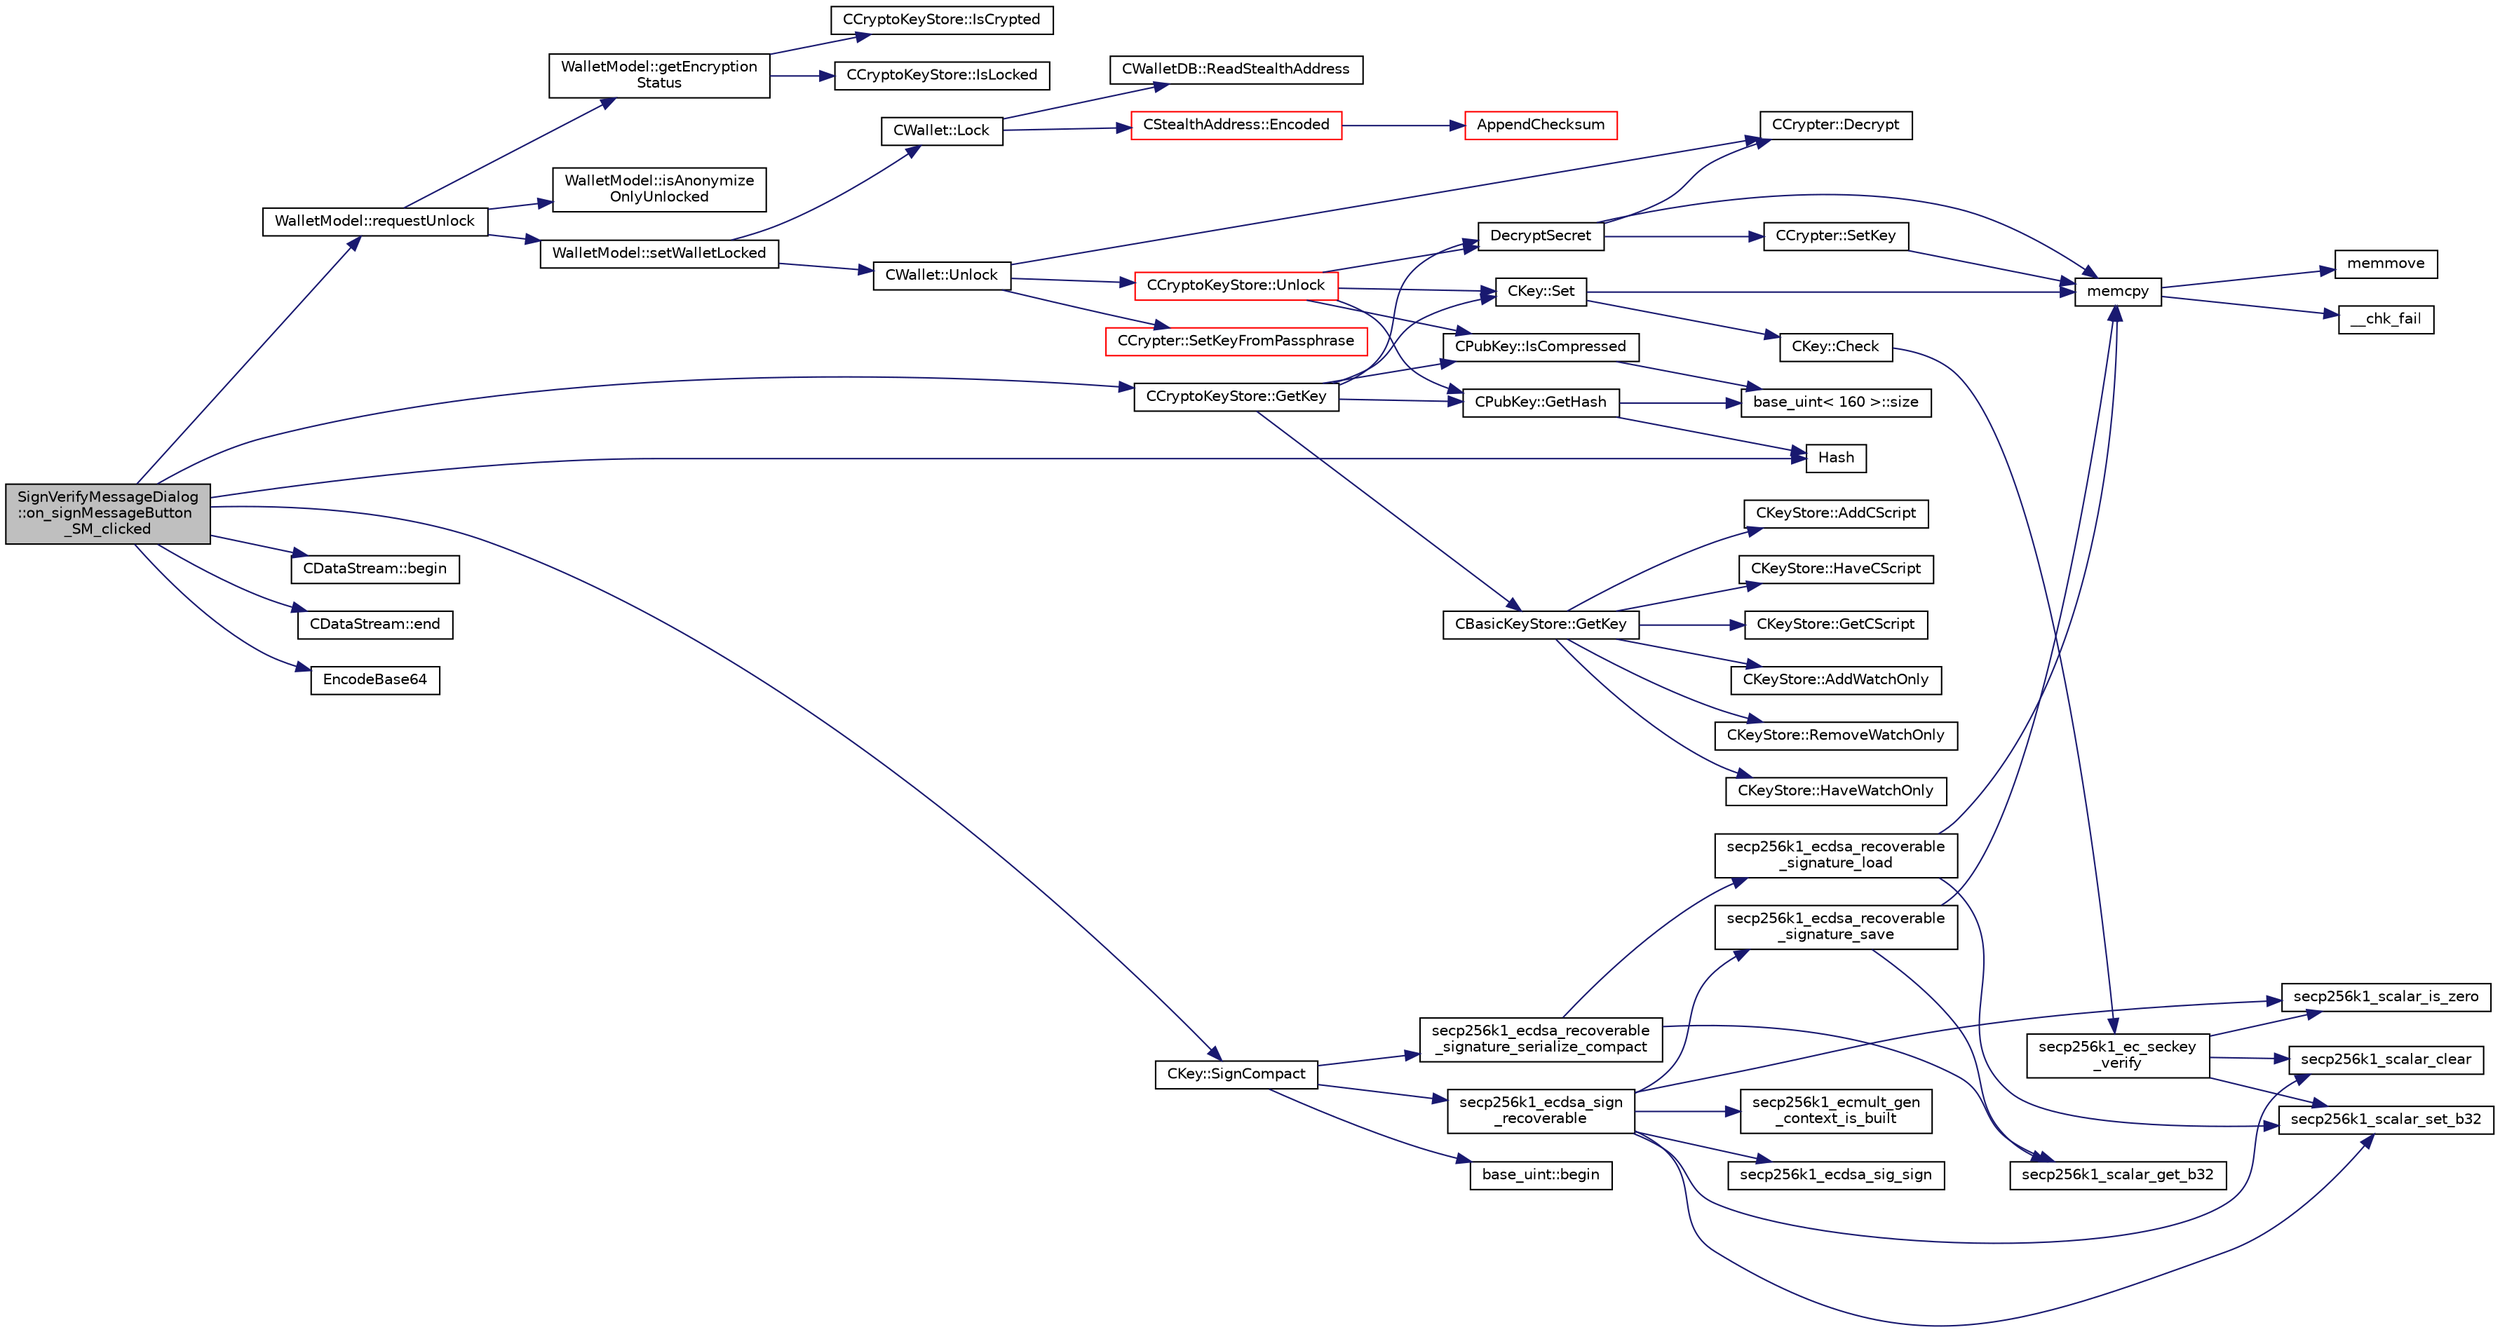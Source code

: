 digraph "SignVerifyMessageDialog::on_signMessageButton_SM_clicked"
{
  edge [fontname="Helvetica",fontsize="10",labelfontname="Helvetica",labelfontsize="10"];
  node [fontname="Helvetica",fontsize="10",shape=record];
  rankdir="LR";
  Node41 [label="SignVerifyMessageDialog\l::on_signMessageButton\l_SM_clicked",height=0.2,width=0.4,color="black", fillcolor="grey75", style="filled", fontcolor="black"];
  Node41 -> Node42 [color="midnightblue",fontsize="10",style="solid",fontname="Helvetica"];
  Node42 [label="WalletModel::requestUnlock",height=0.2,width=0.4,color="black", fillcolor="white", style="filled",URL="$d4/d27/class_wallet_model.html#ae98eaede9493625ce778a0a873b3d124"];
  Node42 -> Node43 [color="midnightblue",fontsize="10",style="solid",fontname="Helvetica"];
  Node43 [label="WalletModel::getEncryption\lStatus",height=0.2,width=0.4,color="black", fillcolor="white", style="filled",URL="$d4/d27/class_wallet_model.html#aa89632d2019414f2ab85674cd4d01398"];
  Node43 -> Node44 [color="midnightblue",fontsize="10",style="solid",fontname="Helvetica"];
  Node44 [label="CCryptoKeyStore::IsCrypted",height=0.2,width=0.4,color="black", fillcolor="white", style="filled",URL="$db/dad/class_c_crypto_key_store.html#acc8fed44366c98fb481333ca6e867088"];
  Node43 -> Node45 [color="midnightblue",fontsize="10",style="solid",fontname="Helvetica"];
  Node45 [label="CCryptoKeyStore::IsLocked",height=0.2,width=0.4,color="black", fillcolor="white", style="filled",URL="$db/dad/class_c_crypto_key_store.html#a52919fa284a3aa10f1b4bd6018b6dbee"];
  Node42 -> Node46 [color="midnightblue",fontsize="10",style="solid",fontname="Helvetica"];
  Node46 [label="WalletModel::isAnonymize\lOnlyUnlocked",height=0.2,width=0.4,color="black", fillcolor="white", style="filled",URL="$d4/d27/class_wallet_model.html#ad170da7fccb70726a4527d67c8f26340"];
  Node42 -> Node47 [color="midnightblue",fontsize="10",style="solid",fontname="Helvetica"];
  Node47 [label="WalletModel::setWalletLocked",height=0.2,width=0.4,color="black", fillcolor="white", style="filled",URL="$d4/d27/class_wallet_model.html#a5a8b65bfaecb0813d64c733f4f34f090"];
  Node47 -> Node48 [color="midnightblue",fontsize="10",style="solid",fontname="Helvetica"];
  Node48 [label="CWallet::Lock",height=0.2,width=0.4,color="black", fillcolor="white", style="filled",URL="$d2/de5/class_c_wallet.html#a0404b6bc1cb804aadc69b9902b52282a"];
  Node48 -> Node49 [color="midnightblue",fontsize="10",style="solid",fontname="Helvetica"];
  Node49 [label="CStealthAddress::Encoded",height=0.2,width=0.4,color="red", fillcolor="white", style="filled",URL="$d6/d37/class_c_stealth_address.html#a1318c3f56f64354f4c909380ba692c91"];
  Node49 -> Node50 [color="midnightblue",fontsize="10",style="solid",fontname="Helvetica"];
  Node50 [label="AppendChecksum",height=0.2,width=0.4,color="red", fillcolor="white", style="filled",URL="$db/d2d/stealth_8cpp.html#aa4f182dc0efd181cef81ca75ae960533"];
  Node48 -> Node53 [color="midnightblue",fontsize="10",style="solid",fontname="Helvetica"];
  Node53 [label="CWalletDB::ReadStealthAddress",height=0.2,width=0.4,color="black", fillcolor="white", style="filled",URL="$d4/d90/class_c_wallet_d_b.html#aebcc02069f91916c652d4e3e13be0f0b"];
  Node47 -> Node54 [color="midnightblue",fontsize="10",style="solid",fontname="Helvetica"];
  Node54 [label="CWallet::Unlock",height=0.2,width=0.4,color="black", fillcolor="white", style="filled",URL="$d2/de5/class_c_wallet.html#a654ae5a3a7c4c7c7bfd271f108781b40"];
  Node54 -> Node55 [color="midnightblue",fontsize="10",style="solid",fontname="Helvetica"];
  Node55 [label="CCrypter::SetKeyFromPassphrase",height=0.2,width=0.4,color="red", fillcolor="white", style="filled",URL="$d7/d89/class_c_crypter.html#a5368279e4a1549d3c1d15d8aa2179708"];
  Node54 -> Node57 [color="midnightblue",fontsize="10",style="solid",fontname="Helvetica"];
  Node57 [label="CCrypter::Decrypt",height=0.2,width=0.4,color="black", fillcolor="white", style="filled",URL="$d7/d89/class_c_crypter.html#a4dbabed4975d4435d22c76deac43df7f"];
  Node54 -> Node58 [color="midnightblue",fontsize="10",style="solid",fontname="Helvetica"];
  Node58 [label="CCryptoKeyStore::Unlock",height=0.2,width=0.4,color="red", fillcolor="white", style="filled",URL="$db/dad/class_c_crypto_key_store.html#a81bd70e18aa75f566526620a74f9cd88"];
  Node58 -> Node59 [color="midnightblue",fontsize="10",style="solid",fontname="Helvetica"];
  Node59 [label="DecryptSecret",height=0.2,width=0.4,color="black", fillcolor="white", style="filled",URL="$d3/d05/crypter_8cpp.html#aded00aa7498a7485a00e77a20856b3e4"];
  Node59 -> Node60 [color="midnightblue",fontsize="10",style="solid",fontname="Helvetica"];
  Node60 [label="memcpy",height=0.2,width=0.4,color="black", fillcolor="white", style="filled",URL="$d5/d9f/glibc__compat_8cpp.html#a0f46826ab0466591e136db24394923cf"];
  Node60 -> Node61 [color="midnightblue",fontsize="10",style="solid",fontname="Helvetica"];
  Node61 [label="memmove",height=0.2,width=0.4,color="black", fillcolor="white", style="filled",URL="$d5/d9f/glibc__compat_8cpp.html#a9778d49e9029dd75bc53ecbbf9f5e9a1"];
  Node60 -> Node62 [color="midnightblue",fontsize="10",style="solid",fontname="Helvetica"];
  Node62 [label="__chk_fail",height=0.2,width=0.4,color="black", fillcolor="white", style="filled",URL="$d5/d9f/glibc__compat_8cpp.html#a424ac71631da5ada2976630ff67051d1"];
  Node59 -> Node63 [color="midnightblue",fontsize="10",style="solid",fontname="Helvetica"];
  Node63 [label="CCrypter::SetKey",height=0.2,width=0.4,color="black", fillcolor="white", style="filled",URL="$d7/d89/class_c_crypter.html#a0d948dd4796e2420e1dd9c1ddbf7974e"];
  Node63 -> Node60 [color="midnightblue",fontsize="10",style="solid",fontname="Helvetica"];
  Node59 -> Node57 [color="midnightblue",fontsize="10",style="solid",fontname="Helvetica"];
  Node58 -> Node64 [color="midnightblue",fontsize="10",style="solid",fontname="Helvetica"];
  Node64 [label="CPubKey::GetHash",height=0.2,width=0.4,color="black", fillcolor="white", style="filled",URL="$da/d4e/class_c_pub_key.html#ab1aaa3f6085a3e9bc034d3e1269d870d"];
  Node64 -> Node65 [color="midnightblue",fontsize="10",style="solid",fontname="Helvetica"];
  Node65 [label="Hash",height=0.2,width=0.4,color="black", fillcolor="white", style="filled",URL="$db/dfb/hash_8h.html#ab3f6c437460137530d86e09c2c102e99"];
  Node64 -> Node66 [color="midnightblue",fontsize="10",style="solid",fontname="Helvetica"];
  Node66 [label="base_uint\< 160 \>::size",height=0.2,width=0.4,color="black", fillcolor="white", style="filled",URL="$da/df7/classbase__uint.html#a1f49b034e686269601ea89b0319b8004"];
  Node58 -> Node67 [color="midnightblue",fontsize="10",style="solid",fontname="Helvetica"];
  Node67 [label="CKey::Set",height=0.2,width=0.4,color="black", fillcolor="white", style="filled",URL="$d2/d63/class_c_key.html#aaa13d5f08456bba094210c5eeabf64c8"];
  Node67 -> Node68 [color="midnightblue",fontsize="10",style="solid",fontname="Helvetica"];
  Node68 [label="CKey::Check",height=0.2,width=0.4,color="black", fillcolor="white", style="filled",URL="$d2/d63/class_c_key.html#acec869bc75fa8f4d619ab025d367a97c"];
  Node68 -> Node69 [color="midnightblue",fontsize="10",style="solid",fontname="Helvetica"];
  Node69 [label="secp256k1_ec_seckey\l_verify",height=0.2,width=0.4,color="black", fillcolor="white", style="filled",URL="$d7/dd3/secp256k1_8h.html#a366f922fc0c787351e82ff8e3a95f652",tooltip="Verify an ECDSA secret key. "];
  Node69 -> Node70 [color="midnightblue",fontsize="10",style="solid",fontname="Helvetica"];
  Node70 [label="secp256k1_scalar_set_b32",height=0.2,width=0.4,color="black", fillcolor="white", style="filled",URL="$db/d94/scalar_8h.html#a25cc2d45ae1d1765d07c3313cdf46fa0",tooltip="Set a scalar from a big endian byte array. "];
  Node69 -> Node71 [color="midnightblue",fontsize="10",style="solid",fontname="Helvetica"];
  Node71 [label="secp256k1_scalar_is_zero",height=0.2,width=0.4,color="black", fillcolor="white", style="filled",URL="$db/d94/scalar_8h.html#a3f0ac84fe49a1c1f51212582a2c149d4",tooltip="Check whether a scalar equals zero. "];
  Node69 -> Node72 [color="midnightblue",fontsize="10",style="solid",fontname="Helvetica"];
  Node72 [label="secp256k1_scalar_clear",height=0.2,width=0.4,color="black", fillcolor="white", style="filled",URL="$db/d94/scalar_8h.html#ad8fb9bc2a828903963bf37806d8edd11",tooltip="Clear a scalar to prevent the leak of sensitive data. "];
  Node67 -> Node60 [color="midnightblue",fontsize="10",style="solid",fontname="Helvetica"];
  Node58 -> Node73 [color="midnightblue",fontsize="10",style="solid",fontname="Helvetica"];
  Node73 [label="CPubKey::IsCompressed",height=0.2,width=0.4,color="black", fillcolor="white", style="filled",URL="$da/d4e/class_c_pub_key.html#a25f8b70340ad20ddab0f80ec4cee9396"];
  Node73 -> Node66 [color="midnightblue",fontsize="10",style="solid",fontname="Helvetica"];
  Node41 -> Node94 [color="midnightblue",fontsize="10",style="solid",fontname="Helvetica"];
  Node94 [label="CCryptoKeyStore::GetKey",height=0.2,width=0.4,color="black", fillcolor="white", style="filled",URL="$db/dad/class_c_crypto_key_store.html#af46ec271fffb65a113702ba40a3738c8"];
  Node94 -> Node95 [color="midnightblue",fontsize="10",style="solid",fontname="Helvetica"];
  Node95 [label="CBasicKeyStore::GetKey",height=0.2,width=0.4,color="black", fillcolor="white", style="filled",URL="$db/db1/class_c_basic_key_store.html#a69328ee642e4234922356f59876e956d"];
  Node95 -> Node96 [color="midnightblue",fontsize="10",style="solid",fontname="Helvetica"];
  Node96 [label="CKeyStore::AddCScript",height=0.2,width=0.4,color="black", fillcolor="white", style="filled",URL="$d0/dc3/class_c_key_store.html#a2fb2e02e8cdc364607efd5ebb14b8064"];
  Node95 -> Node97 [color="midnightblue",fontsize="10",style="solid",fontname="Helvetica"];
  Node97 [label="CKeyStore::HaveCScript",height=0.2,width=0.4,color="black", fillcolor="white", style="filled",URL="$d0/dc3/class_c_key_store.html#a51c9fc86b2c3fece10d86146231fa58d"];
  Node95 -> Node98 [color="midnightblue",fontsize="10",style="solid",fontname="Helvetica"];
  Node98 [label="CKeyStore::GetCScript",height=0.2,width=0.4,color="black", fillcolor="white", style="filled",URL="$d0/dc3/class_c_key_store.html#ae6bf4dbeb0705e199250e48aa5d34264"];
  Node95 -> Node99 [color="midnightblue",fontsize="10",style="solid",fontname="Helvetica"];
  Node99 [label="CKeyStore::AddWatchOnly",height=0.2,width=0.4,color="black", fillcolor="white", style="filled",URL="$d0/dc3/class_c_key_store.html#a12cd4eaa01bd4f4231c0bf68425a44af",tooltip="Support for Watch-only addresses. "];
  Node95 -> Node100 [color="midnightblue",fontsize="10",style="solid",fontname="Helvetica"];
  Node100 [label="CKeyStore::RemoveWatchOnly",height=0.2,width=0.4,color="black", fillcolor="white", style="filled",URL="$d0/dc3/class_c_key_store.html#ad510747f28d129123a5200e4df8f7f61"];
  Node95 -> Node101 [color="midnightblue",fontsize="10",style="solid",fontname="Helvetica"];
  Node101 [label="CKeyStore::HaveWatchOnly",height=0.2,width=0.4,color="black", fillcolor="white", style="filled",URL="$d0/dc3/class_c_key_store.html#a9169351f4acf62d299afb824174cbfa8"];
  Node94 -> Node59 [color="midnightblue",fontsize="10",style="solid",fontname="Helvetica"];
  Node94 -> Node64 [color="midnightblue",fontsize="10",style="solid",fontname="Helvetica"];
  Node94 -> Node67 [color="midnightblue",fontsize="10",style="solid",fontname="Helvetica"];
  Node94 -> Node73 [color="midnightblue",fontsize="10",style="solid",fontname="Helvetica"];
  Node41 -> Node102 [color="midnightblue",fontsize="10",style="solid",fontname="Helvetica"];
  Node102 [label="CKey::SignCompact",height=0.2,width=0.4,color="black", fillcolor="white", style="filled",URL="$d2/d63/class_c_key.html#afe77d80889aa68e92e6882e75424cfb8"];
  Node102 -> Node103 [color="midnightblue",fontsize="10",style="solid",fontname="Helvetica"];
  Node103 [label="secp256k1_ecdsa_sign\l_recoverable",height=0.2,width=0.4,color="black", fillcolor="white", style="filled",URL="$d9/d84/secp256k1__recovery_8h.html#a1b1f4423a232f681e90e5f9d28f3d148",tooltip="Create a recoverable ECDSA signature. "];
  Node103 -> Node76 [color="midnightblue",fontsize="10",style="solid",fontname="Helvetica"];
  Node76 [label="secp256k1_ecmult_gen\l_context_is_built",height=0.2,width=0.4,color="black", fillcolor="white", style="filled",URL="$d6/d76/ecmult__gen_8h.html#a9a40662d6ed2cbab43dbddc25f570f97"];
  Node103 -> Node70 [color="midnightblue",fontsize="10",style="solid",fontname="Helvetica"];
  Node103 -> Node71 [color="midnightblue",fontsize="10",style="solid",fontname="Helvetica"];
  Node103 -> Node104 [color="midnightblue",fontsize="10",style="solid",fontname="Helvetica"];
  Node104 [label="secp256k1_ecdsa_sig_sign",height=0.2,width=0.4,color="black", fillcolor="white", style="filled",URL="$d5/d5d/ecdsa_8h.html#a5bf6905e00ae8571465a52e3165c6e6e"];
  Node103 -> Node72 [color="midnightblue",fontsize="10",style="solid",fontname="Helvetica"];
  Node103 -> Node105 [color="midnightblue",fontsize="10",style="solid",fontname="Helvetica"];
  Node105 [label="secp256k1_ecdsa_recoverable\l_signature_save",height=0.2,width=0.4,color="black", fillcolor="white", style="filled",URL="$d6/d5d/recovery_2main__impl_8h.html#a58a8a03b17aeb5cb4daf2940a58663b9"];
  Node105 -> Node60 [color="midnightblue",fontsize="10",style="solid",fontname="Helvetica"];
  Node105 -> Node106 [color="midnightblue",fontsize="10",style="solid",fontname="Helvetica"];
  Node106 [label="secp256k1_scalar_get_b32",height=0.2,width=0.4,color="black", fillcolor="white", style="filled",URL="$db/d94/scalar_8h.html#a4fa08f8af5a23f505b44c9ef1bec1831",tooltip="Convert a scalar to a byte array. "];
  Node102 -> Node107 [color="midnightblue",fontsize="10",style="solid",fontname="Helvetica"];
  Node107 [label="base_uint::begin",height=0.2,width=0.4,color="black", fillcolor="white", style="filled",URL="$da/df7/classbase__uint.html#aaa32054bf4e8fbb31d54a75f6065174d"];
  Node102 -> Node108 [color="midnightblue",fontsize="10",style="solid",fontname="Helvetica"];
  Node108 [label="secp256k1_ecdsa_recoverable\l_signature_serialize_compact",height=0.2,width=0.4,color="black", fillcolor="white", style="filled",URL="$d9/d84/secp256k1__recovery_8h.html#a12f08c89ceb61949c6a4ec6eb2511185",tooltip="Serialize an ECDSA signature in compact format (64 bytes + recovery id). "];
  Node108 -> Node109 [color="midnightblue",fontsize="10",style="solid",fontname="Helvetica"];
  Node109 [label="secp256k1_ecdsa_recoverable\l_signature_load",height=0.2,width=0.4,color="black", fillcolor="white", style="filled",URL="$d6/d5d/recovery_2main__impl_8h.html#aa3ef0903a865dc9a6e42dfe61f75a9e5"];
  Node109 -> Node60 [color="midnightblue",fontsize="10",style="solid",fontname="Helvetica"];
  Node109 -> Node70 [color="midnightblue",fontsize="10",style="solid",fontname="Helvetica"];
  Node108 -> Node106 [color="midnightblue",fontsize="10",style="solid",fontname="Helvetica"];
  Node41 -> Node65 [color="midnightblue",fontsize="10",style="solid",fontname="Helvetica"];
  Node41 -> Node110 [color="midnightblue",fontsize="10",style="solid",fontname="Helvetica"];
  Node110 [label="CDataStream::begin",height=0.2,width=0.4,color="black", fillcolor="white", style="filled",URL="$d5/d41/class_c_data_stream.html#a2355d11752d8622badfbc03e9ed192fd"];
  Node41 -> Node111 [color="midnightblue",fontsize="10",style="solid",fontname="Helvetica"];
  Node111 [label="CDataStream::end",height=0.2,width=0.4,color="black", fillcolor="white", style="filled",URL="$d5/d41/class_c_data_stream.html#a66409dbd4403682fe674e2e71173cab4"];
  Node41 -> Node112 [color="midnightblue",fontsize="10",style="solid",fontname="Helvetica"];
  Node112 [label="EncodeBase64",height=0.2,width=0.4,color="black", fillcolor="white", style="filled",URL="$df/d2d/util_8cpp.html#a5e074135870a6fdfae4ac02047bc0432"];
}
